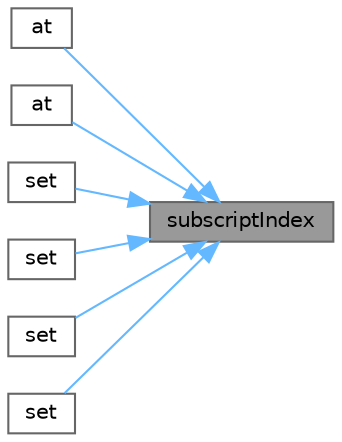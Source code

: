 digraph "subscriptIndex"
{
 // LATEX_PDF_SIZE
  bgcolor="transparent";
  edge [fontname=Helvetica,fontsize=10,labelfontname=Helvetica,labelfontsize=10];
  node [fontname=Helvetica,fontsize=10,shape=box,height=0.2,width=0.4];
  rankdir="RL";
  Node1 [id="Node000001",label="subscriptIndex",height=0.2,width=0.4,color="gray40", fillcolor="grey60", style="filled", fontcolor="black",tooltip="Offset from first element to desired element."];
  Node1 -> Node2 [id="edge1_Node000001_Node000002",dir="back",color="steelblue1",style="solid",tooltip=" "];
  Node2 [id="Node000002",label="at",height=0.2,width=0.4,color="grey40", fillcolor="white", style="filled",URL="$classmexplus_1_1_mx_array.html#a742ff926dcde091982fa0e491e3531d5",tooltip="Template for element accessor."];
  Node1 -> Node3 [id="edge2_Node000001_Node000003",dir="back",color="steelblue1",style="solid",tooltip=" "];
  Node3 [id="Node000003",label="at",height=0.2,width=0.4,color="grey40", fillcolor="white", style="filled",URL="$classmexplus_1_1_mx_array.html#a725bbbbea483b453bc97a39eb99e26b3",tooltip="Template for element accessor."];
  Node1 -> Node4 [id="edge3_Node000001_Node000004",dir="back",color="steelblue1",style="solid",tooltip=" "];
  Node4 [id="Node000004",label="set",height=0.2,width=0.4,color="grey40", fillcolor="white", style="filled",URL="$classmexplus_1_1_mx_array.html#a5c48fa103ba2759af7bd97c8233b31ca",tooltip="Template for element write accessor."];
  Node1 -> Node5 [id="edge4_Node000001_Node000005",dir="back",color="steelblue1",style="solid",tooltip=" "];
  Node5 [id="Node000005",label="set",height=0.2,width=0.4,color="grey40", fillcolor="white", style="filled",URL="$classmexplus_1_1_mx_array.html#a7abc7f7cc748ab6bbfbe6230d316bbb3",tooltip="Cell element write accessor."];
  Node1 -> Node6 [id="edge5_Node000001_Node000006",dir="back",color="steelblue1",style="solid",tooltip=" "];
  Node6 [id="Node000006",label="set",height=0.2,width=0.4,color="grey40", fillcolor="white", style="filled",URL="$classmexplus_1_1_mx_array.html#acbff5d4fe0f3636143147b8216dd40b4",tooltip="Template for element write accessor."];
  Node1 -> Node7 [id="edge6_Node000001_Node000007",dir="back",color="steelblue1",style="solid",tooltip=" "];
  Node7 [id="Node000007",label="set",height=0.2,width=0.4,color="grey40", fillcolor="white", style="filled",URL="$classmexplus_1_1_mx_array.html#a9a6ae3a7487c8d8ceb0a49bd3c446c89",tooltip="Cell element write accessor."];
}
